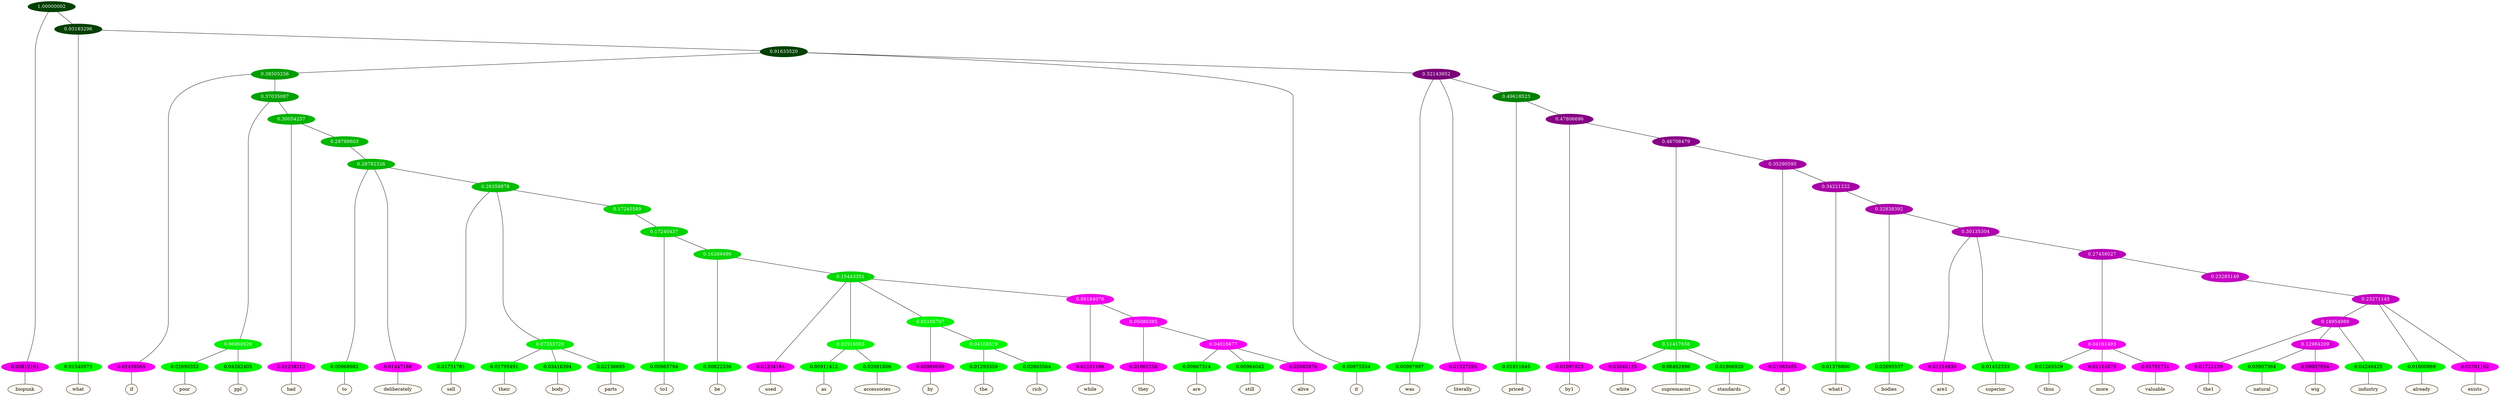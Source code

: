 graph {
	node [format=png height=0.15 nodesep=0.001 ordering=out overlap=prism overlap_scaling=0.01 ranksep=0.001 ratio=0.2 style=filled width=0.15]
	{
		rank=same
		a_w_1 [label=biopunk color=black fillcolor=floralwhite style="filled,solid"]
		a_w_3 [label=what color=black fillcolor=floralwhite style="filled,solid"]
		a_w_8 [label=if color=black fillcolor=floralwhite style="filled,solid"]
		a_w_17 [label=poor color=black fillcolor=floralwhite style="filled,solid"]
		a_w_18 [label=ppl color=black fillcolor=floralwhite style="filled,solid"]
		a_w_19 [label=had color=black fillcolor=floralwhite style="filled,solid"]
		a_w_26 [label=to color=black fillcolor=floralwhite style="filled,solid"]
		a_w_27 [label=deliberately color=black fillcolor=floralwhite style="filled,solid"]
		a_w_34 [label=sell color=black fillcolor=floralwhite style="filled,solid"]
		a_w_39 [label=their color=black fillcolor=floralwhite style="filled,solid"]
		a_w_40 [label=body color=black fillcolor=floralwhite style="filled,solid"]
		a_w_41 [label=parts color=black fillcolor=floralwhite style="filled,solid"]
		a_w_45 [label=to1 color=black fillcolor=floralwhite style="filled,solid"]
		a_w_50 [label=be color=black fillcolor=floralwhite style="filled,solid"]
		a_w_54 [label=used color=black fillcolor=floralwhite style="filled,solid"]
		a_w_62 [label=as color=black fillcolor=floralwhite style="filled,solid"]
		a_w_63 [label=accessories color=black fillcolor=floralwhite style="filled,solid"]
		a_w_64 [label=by color=black fillcolor=floralwhite style="filled,solid"]
		a_w_71 [label=the color=black fillcolor=floralwhite style="filled,solid"]
		a_w_72 [label=rich color=black fillcolor=floralwhite style="filled,solid"]
		a_w_66 [label=while color=black fillcolor=floralwhite style="filled,solid"]
		a_w_73 [label=they color=black fillcolor=floralwhite style="filled,solid"]
		a_w_78 [label=are color=black fillcolor=floralwhite style="filled,solid"]
		a_w_79 [label=still color=black fillcolor=floralwhite style="filled,solid"]
		a_w_80 [label=alive color=black fillcolor=floralwhite style="filled,solid"]
		a_w_6 [label=it color=black fillcolor=floralwhite style="filled,solid"]
		a_w_10 [label=was color=black fillcolor=floralwhite style="filled,solid"]
		a_w_11 [label=literally color=black fillcolor=floralwhite style="filled,solid"]
		a_w_15 [label=priced color=black fillcolor=floralwhite style="filled,solid"]
		a_w_21 [label=by1 color=black fillcolor=floralwhite style="filled,solid"]
		a_w_29 [label=white color=black fillcolor=floralwhite style="filled,solid"]
		a_w_30 [label=supremacist color=black fillcolor=floralwhite style="filled,solid"]
		a_w_31 [label=standards color=black fillcolor=floralwhite style="filled,solid"]
		a_w_32 [label=of color=black fillcolor=floralwhite style="filled,solid"]
		a_w_37 [label=what1 color=black fillcolor=floralwhite style="filled,solid"]
		a_w_43 [label=bodies color=black fillcolor=floralwhite style="filled,solid"]
		a_w_47 [label=are1 color=black fillcolor=floralwhite style="filled,solid"]
		a_w_48 [label=superior color=black fillcolor=floralwhite style="filled,solid"]
		a_w_58 [label=thus color=black fillcolor=floralwhite style="filled,solid"]
		a_w_59 [label=more color=black fillcolor=floralwhite style="filled,solid"]
		a_w_60 [label=valuable color=black fillcolor=floralwhite style="filled,solid"]
		a_w_75 [label=the1 color=black fillcolor=floralwhite style="filled,solid"]
		a_w_81 [label=natural color=black fillcolor=floralwhite style="filled,solid"]
		a_w_82 [label=wig color=black fillcolor=floralwhite style="filled,solid"]
		a_w_77 [label=industry color=black fillcolor=floralwhite style="filled,solid"]
		a_w_69 [label=already color=black fillcolor=floralwhite style="filled,solid"]
		a_w_70 [label=exists color=black fillcolor=floralwhite style="filled,solid"]
	}
	a_n_1 -- a_w_1
	a_n_3 -- a_w_3
	a_n_8 -- a_w_8
	a_n_17 -- a_w_17
	a_n_18 -- a_w_18
	a_n_19 -- a_w_19
	a_n_26 -- a_w_26
	a_n_27 -- a_w_27
	a_n_34 -- a_w_34
	a_n_39 -- a_w_39
	a_n_40 -- a_w_40
	a_n_41 -- a_w_41
	a_n_45 -- a_w_45
	a_n_50 -- a_w_50
	a_n_54 -- a_w_54
	a_n_62 -- a_w_62
	a_n_63 -- a_w_63
	a_n_64 -- a_w_64
	a_n_71 -- a_w_71
	a_n_72 -- a_w_72
	a_n_66 -- a_w_66
	a_n_73 -- a_w_73
	a_n_78 -- a_w_78
	a_n_79 -- a_w_79
	a_n_80 -- a_w_80
	a_n_6 -- a_w_6
	a_n_10 -- a_w_10
	a_n_11 -- a_w_11
	a_n_15 -- a_w_15
	a_n_21 -- a_w_21
	a_n_29 -- a_w_29
	a_n_30 -- a_w_30
	a_n_31 -- a_w_31
	a_n_32 -- a_w_32
	a_n_37 -- a_w_37
	a_n_43 -- a_w_43
	a_n_47 -- a_w_47
	a_n_48 -- a_w_48
	a_n_58 -- a_w_58
	a_n_59 -- a_w_59
	a_n_60 -- a_w_60
	a_n_75 -- a_w_75
	a_n_81 -- a_w_81
	a_n_82 -- a_w_82
	a_n_77 -- a_w_77
	a_n_69 -- a_w_69
	a_n_70 -- a_w_70
	{
		rank=same
		a_n_1 [label=0.06812161 color="0.835 1.000 0.932" fontcolor=black]
		a_n_3 [label=0.01540973 color="0.334 1.000 0.985" fontcolor=black]
		a_n_8 [label=0.01458565 color="0.835 1.000 0.985" fontcolor=black]
		a_n_17 [label=0.02690352 color="0.334 1.000 0.973" fontcolor=black]
		a_n_18 [label=0.04262405 color="0.334 1.000 0.957" fontcolor=black]
		a_n_19 [label=0.01258212 color="0.835 1.000 0.987" fontcolor=black]
		a_n_26 [label=0.00968982 color="0.334 1.000 0.990" fontcolor=black]
		a_n_27 [label=0.01447188 color="0.835 1.000 0.986" fontcolor=black]
		a_n_34 [label=0.01751781 color="0.334 1.000 0.982" fontcolor=black]
		a_n_39 [label=0.01795491 color="0.334 1.000 0.982" fontcolor=black]
		a_n_40 [label=0.03416394 color="0.334 1.000 0.966" fontcolor=black]
		a_n_41 [label=0.02136695 color="0.334 1.000 0.979" fontcolor=black]
		a_n_45 [label=0.00965794 color="0.334 1.000 0.990" fontcolor=black]
		a_n_50 [label=0.00822336 color="0.334 1.000 0.992" fontcolor=black]
		a_n_54 [label=0.01234184 color="0.835 1.000 0.988" fontcolor=black]
		a_n_62 [label=0.00911412 color="0.334 1.000 0.991" fontcolor=black]
		a_n_63 [label=0.02001806 color="0.334 1.000 0.980" fontcolor=black]
		a_n_64 [label=0.00989650 color="0.835 1.000 0.990" fontcolor=black]
		a_n_71 [label=0.01293359 color="0.334 1.000 0.987" fontcolor=black]
		a_n_72 [label=0.02803564 color="0.334 1.000 0.972" fontcolor=black]
		a_n_66 [label=0.01101186 color="0.835 1.000 0.989" fontcolor=black]
		a_n_73 [label=0.01061258 color="0.835 1.000 0.989" fontcolor=black]
		a_n_78 [label=0.00967314 color="0.334 1.000 0.990" fontcolor=black]
		a_n_79 [label=0.00964042 color="0.334 1.000 0.990" fontcolor=black]
		a_n_80 [label=0.02082876 color="0.835 1.000 0.979" fontcolor=black]
		a_n_6 [label=0.00975554 color="0.334 1.000 0.990" fontcolor=black]
		a_n_10 [label=0.00997997 color="0.334 1.000 0.990" fontcolor=black]
		a_n_11 [label=0.01527295 color="0.835 1.000 0.985" fontcolor=black]
		a_n_15 [label=0.01811645 color="0.334 1.000 0.982" fontcolor=black]
		a_n_21 [label=0.01097825 color="0.835 1.000 0.989" fontcolor=black]
		a_n_29 [label=0.03040133 color="0.835 1.000 0.970" fontcolor=black]
		a_n_30 [label=0.06462496 color="0.334 1.000 0.935" fontcolor=black]
		a_n_31 [label=0.01906920 color="0.334 1.000 0.981" fontcolor=black]
		a_n_32 [label=0.01063485 color="0.835 1.000 0.989" fontcolor=black]
		a_n_37 [label=0.01376800 color="0.334 1.000 0.986" fontcolor=black]
		a_n_43 [label=0.02695537 color="0.334 1.000 0.973" fontcolor=black]
		a_n_47 [label=0.01214930 color="0.835 1.000 0.988" fontcolor=black]
		a_n_48 [label=0.01452333 color="0.334 1.000 0.985" fontcolor=black]
		a_n_58 [label=0.01265529 color="0.334 1.000 0.987" fontcolor=black]
		a_n_59 [label=0.01114073 color="0.835 1.000 0.989" fontcolor=black]
		a_n_60 [label=0.01781731 color="0.835 1.000 0.982" fontcolor=black]
		a_n_75 [label=0.01712120 color="0.835 1.000 0.983" fontcolor=black]
		a_n_81 [label=0.03907364 color="0.334 1.000 0.961" fontcolor=black]
		a_n_82 [label=0.09057654 color="0.835 1.000 0.909" fontcolor=black]
		a_n_77 [label=0.04248425 color="0.334 1.000 0.958" fontcolor=black]
		a_n_69 [label=0.01600989 color="0.334 1.000 0.984" fontcolor=black]
		a_n_70 [label=0.02701162 color="0.835 1.000 0.973" fontcolor=black]
	}
	a_n_0 [label=1.00000002 color="0.334 1.000 0.250" fontcolor=grey99]
	a_n_0 -- a_n_1
	a_n_2 [label=0.93183296 color="0.334 1.000 0.250" fontcolor=grey99]
	a_n_0 -- a_n_2
	a_n_2 -- a_n_3
	a_n_4 [label=0.91633520 color="0.334 1.000 0.250" fontcolor=grey99]
	a_n_2 -- a_n_4
	a_n_5 [label=0.38505256 color="0.334 1.000 0.615" fontcolor=grey99]
	a_n_4 -- a_n_5
	a_n_4 -- a_n_6
	a_n_7 [label=0.52143952 color="0.835 1.000 0.479" fontcolor=grey99]
	a_n_4 -- a_n_7
	a_n_5 -- a_n_8
	a_n_9 [label=0.37035087 color="0.334 1.000 0.630" fontcolor=grey99]
	a_n_5 -- a_n_9
	a_n_7 -- a_n_10
	a_n_7 -- a_n_11
	a_n_12 [label=0.49618523 color="0.334 1.000 0.504" fontcolor=grey99]
	a_n_7 -- a_n_12
	a_n_13 [label=0.06968926 color="0.334 1.000 0.930" fontcolor=grey99]
	a_n_9 -- a_n_13
	a_n_14 [label=0.30054257 color="0.334 1.000 0.699" fontcolor=grey99]
	a_n_9 -- a_n_14
	a_n_12 -- a_n_15
	a_n_16 [label=0.47806696 color="0.835 1.000 0.522" fontcolor=grey99]
	a_n_12 -- a_n_16
	a_n_13 -- a_n_17
	a_n_13 -- a_n_18
	a_n_14 -- a_n_19
	a_n_20 [label=0.28789603 color="0.334 1.000 0.712" fontcolor=grey99]
	a_n_14 -- a_n_20
	a_n_16 -- a_n_21
	a_n_22 [label=0.46708479 color="0.835 1.000 0.533" fontcolor=grey99]
	a_n_16 -- a_n_22
	a_n_23 [label=0.28782326 color="0.334 1.000 0.712" fontcolor=grey99]
	a_n_20 -- a_n_23
	a_n_24 [label=0.11417656 color="0.334 1.000 0.886" fontcolor=grey99]
	a_n_22 -- a_n_24
	a_n_25 [label=0.35290595 color="0.835 1.000 0.647" fontcolor=grey99]
	a_n_22 -- a_n_25
	a_n_23 -- a_n_26
	a_n_23 -- a_n_27
	a_n_28 [label=0.26358878 color="0.334 1.000 0.736" fontcolor=grey99]
	a_n_23 -- a_n_28
	a_n_24 -- a_n_29
	a_n_24 -- a_n_30
	a_n_24 -- a_n_31
	a_n_25 -- a_n_32
	a_n_33 [label=0.34221222 color="0.835 1.000 0.658" fontcolor=grey99]
	a_n_25 -- a_n_33
	a_n_28 -- a_n_34
	a_n_35 [label=0.07353720 color="0.334 1.000 0.926" fontcolor=grey99]
	a_n_28 -- a_n_35
	a_n_36 [label=0.17245589 color="0.334 1.000 0.828" fontcolor=grey99]
	a_n_28 -- a_n_36
	a_n_33 -- a_n_37
	a_n_38 [label=0.32838392 color="0.835 1.000 0.672" fontcolor=grey99]
	a_n_33 -- a_n_38
	a_n_35 -- a_n_39
	a_n_35 -- a_n_40
	a_n_35 -- a_n_41
	a_n_42 [label=0.17240437 color="0.334 1.000 0.828" fontcolor=grey99]
	a_n_36 -- a_n_42
	a_n_38 -- a_n_43
	a_n_44 [label=0.30135304 color="0.835 1.000 0.699" fontcolor=grey99]
	a_n_38 -- a_n_44
	a_n_42 -- a_n_45
	a_n_46 [label=0.16269490 color="0.334 1.000 0.837" fontcolor=grey99]
	a_n_42 -- a_n_46
	a_n_44 -- a_n_47
	a_n_44 -- a_n_48
	a_n_49 [label=0.27458027 color="0.835 1.000 0.725" fontcolor=grey99]
	a_n_44 -- a_n_49
	a_n_46 -- a_n_50
	a_n_51 [label=0.15443351 color="0.334 1.000 0.846" fontcolor=grey99]
	a_n_46 -- a_n_51
	a_n_52 [label=0.04161403 color="0.835 1.000 0.958" fontcolor=grey99]
	a_n_49 -- a_n_52
	a_n_53 [label=0.23285149 color="0.835 1.000 0.767" fontcolor=grey99]
	a_n_49 -- a_n_53
	a_n_51 -- a_n_54
	a_n_55 [label=0.02916003 color="0.334 1.000 0.971" fontcolor=grey99]
	a_n_51 -- a_n_55
	a_n_56 [label=0.05105707 color="0.334 1.000 0.949" fontcolor=grey99]
	a_n_51 -- a_n_56
	a_n_57 [label=0.06184076 color="0.835 1.000 0.938" fontcolor=grey99]
	a_n_51 -- a_n_57
	a_n_52 -- a_n_58
	a_n_52 -- a_n_59
	a_n_52 -- a_n_60
	a_n_61 [label=0.23271145 color="0.835 1.000 0.767" fontcolor=grey99]
	a_n_53 -- a_n_61
	a_n_55 -- a_n_62
	a_n_55 -- a_n_63
	a_n_56 -- a_n_64
	a_n_65 [label=0.04108319 color="0.334 1.000 0.959" fontcolor=grey99]
	a_n_56 -- a_n_65
	a_n_57 -- a_n_66
	a_n_67 [label=0.05080385 color="0.835 1.000 0.949" fontcolor=grey99]
	a_n_57 -- a_n_67
	a_n_68 [label=0.18954989 color="0.835 1.000 0.810" fontcolor=grey99]
	a_n_61 -- a_n_68
	a_n_61 -- a_n_69
	a_n_61 -- a_n_70
	a_n_65 -- a_n_71
	a_n_65 -- a_n_72
	a_n_67 -- a_n_73
	a_n_74 [label=0.04016677 color="0.835 1.000 0.960" fontcolor=grey99]
	a_n_67 -- a_n_74
	a_n_68 -- a_n_75
	a_n_76 [label=0.12984209 color="0.835 1.000 0.870" fontcolor=grey99]
	a_n_68 -- a_n_76
	a_n_68 -- a_n_77
	a_n_74 -- a_n_78
	a_n_74 -- a_n_79
	a_n_74 -- a_n_80
	a_n_76 -- a_n_81
	a_n_76 -- a_n_82
}

